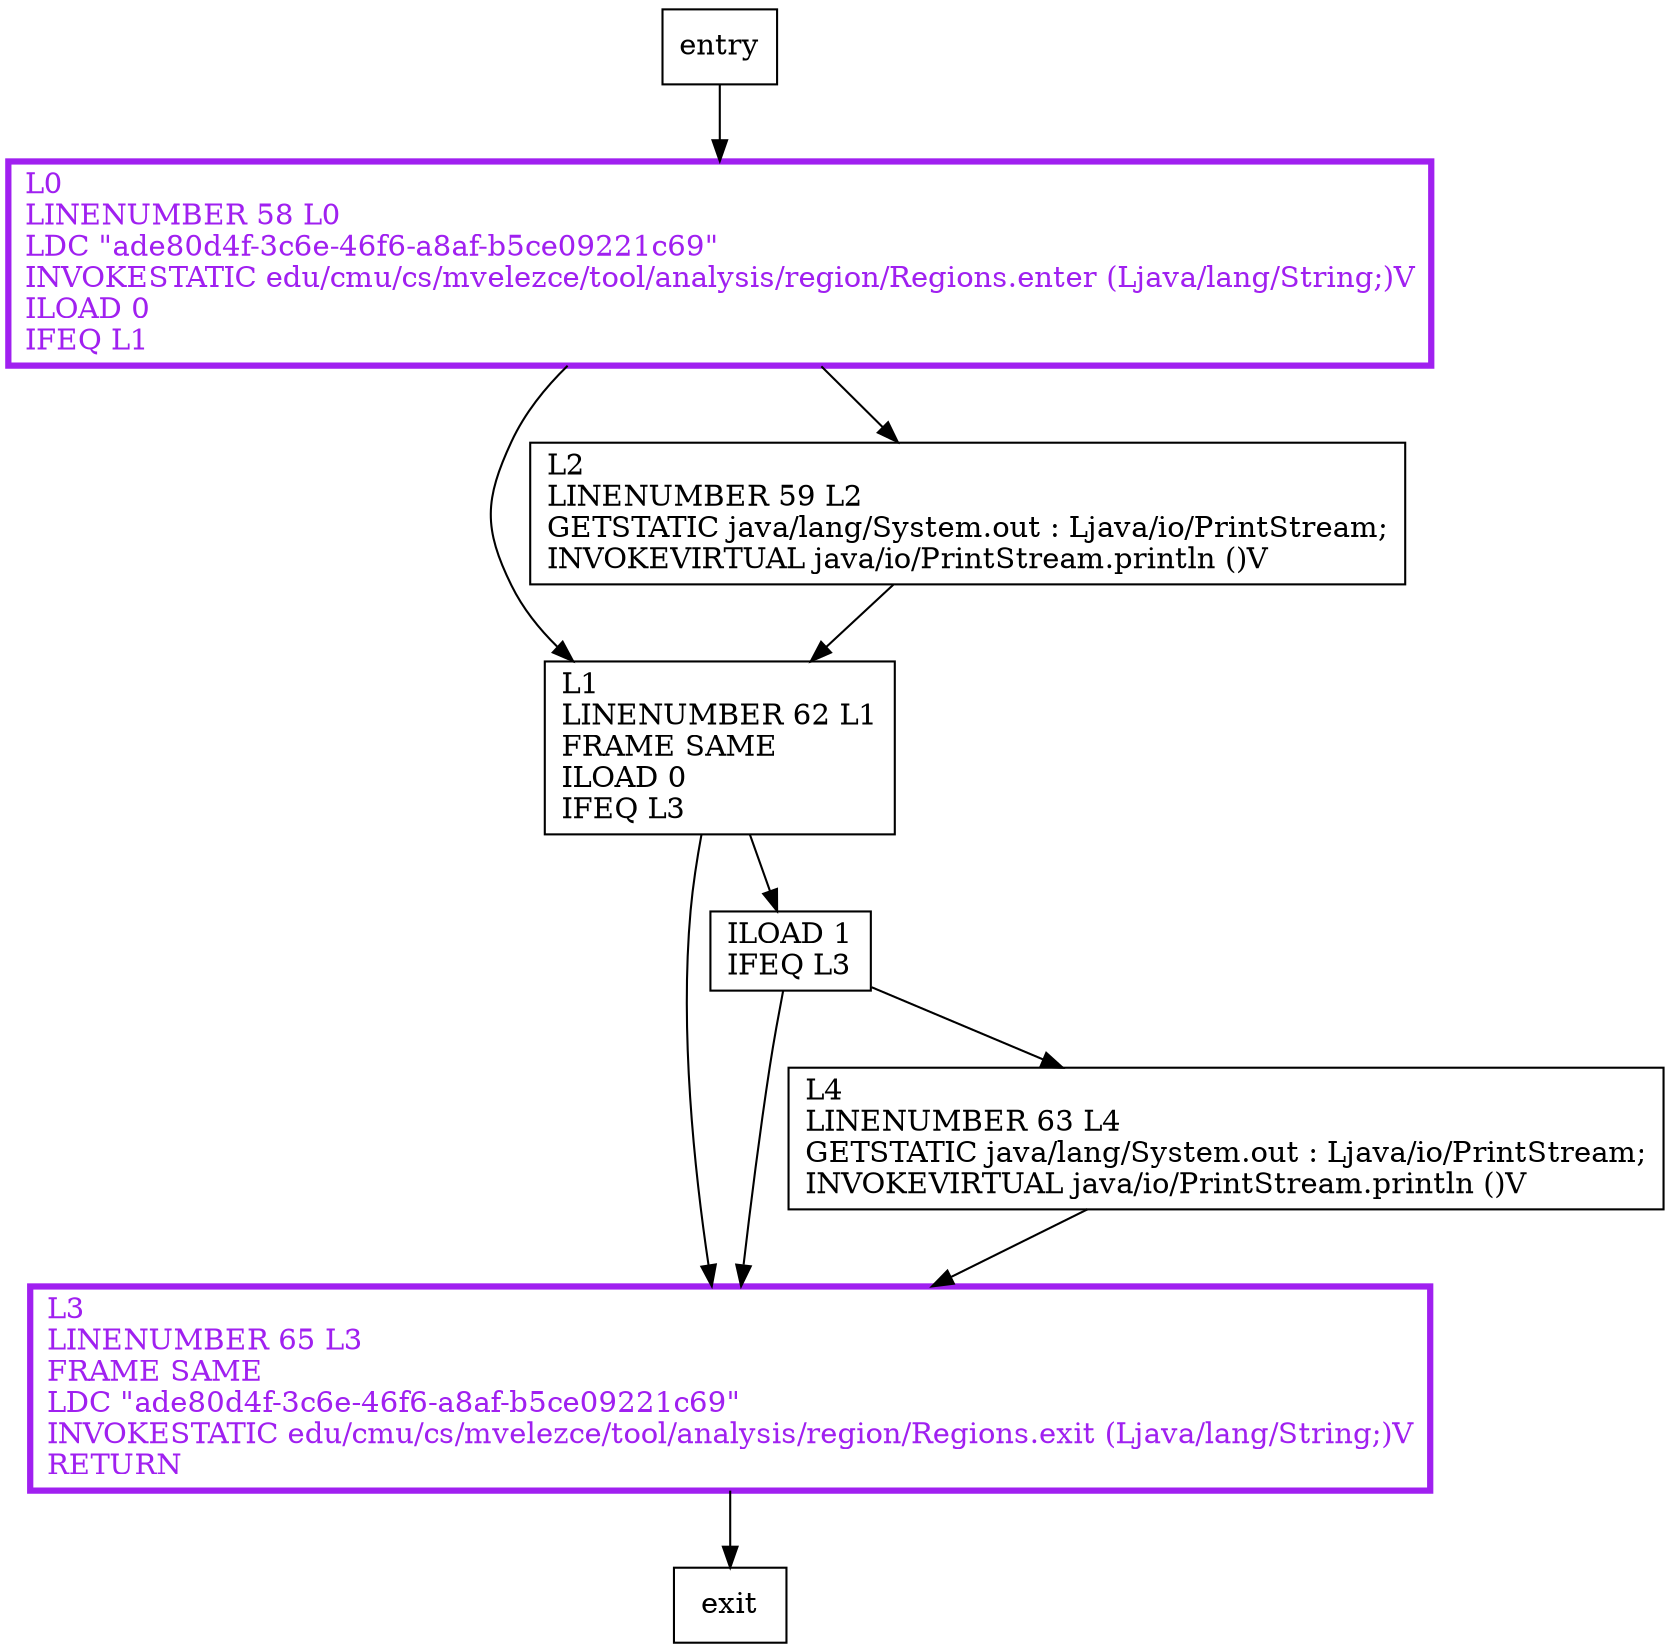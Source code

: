 digraph bar {
node [shape=record];
540203423 [label="L1\lLINENUMBER 62 L1\lFRAME SAME\lILOAD 0\lIFEQ L3\l"];
1615099232 [label="L3\lLINENUMBER 65 L3\lFRAME SAME\lLDC \"ade80d4f-3c6e-46f6-a8af-b5ce09221c69\"\lINVOKESTATIC edu/cmu/cs/mvelezce/tool/analysis/region/Regions.exit (Ljava/lang/String;)V\lRETURN\l"];
325307723 [label="L0\lLINENUMBER 58 L0\lLDC \"ade80d4f-3c6e-46f6-a8af-b5ce09221c69\"\lINVOKESTATIC edu/cmu/cs/mvelezce/tool/analysis/region/Regions.enter (Ljava/lang/String;)V\lILOAD 0\lIFEQ L1\l"];
1841358262 [label="ILOAD 1\lIFEQ L3\l"];
1579094862 [label="L2\lLINENUMBER 59 L2\lGETSTATIC java/lang/System.out : Ljava/io/PrintStream;\lINVOKEVIRTUAL java/io/PrintStream.println ()V\l"];
1535649712 [label="L4\lLINENUMBER 63 L4\lGETSTATIC java/lang/System.out : Ljava/io/PrintStream;\lINVOKEVIRTUAL java/io/PrintStream.println ()V\l"];
entry;
exit;
540203423 -> 1615099232;
540203423 -> 1841358262;
entry -> 325307723;
1615099232 -> exit;
325307723 -> 540203423;
325307723 -> 1579094862;
1841358262 -> 1615099232;
1841358262 -> 1535649712;
1579094862 -> 540203423;
1535649712 -> 1615099232;
1615099232[fontcolor="purple", penwidth=3, color="purple"];
325307723[fontcolor="purple", penwidth=3, color="purple"];
}
